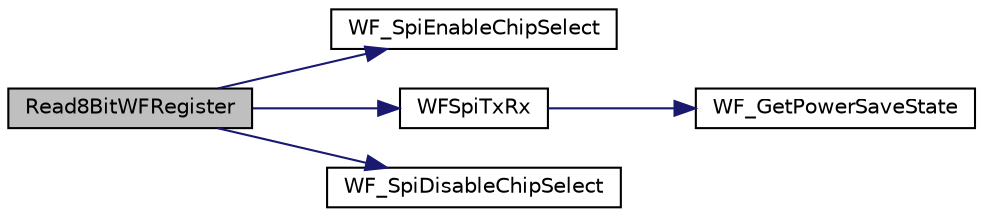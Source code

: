 digraph "Read8BitWFRegister"
{
  edge [fontname="Helvetica",fontsize="10",labelfontname="Helvetica",labelfontsize="10"];
  node [fontname="Helvetica",fontsize="10",shape=record];
  rankdir="LR";
  Node1 [label="Read8BitWFRegister",height=0.2,width=0.4,color="black", fillcolor="grey75", style="filled", fontcolor="black"];
  Node1 -> Node2 [color="midnightblue",fontsize="10",style="solid"];
  Node2 [label="WF_SpiEnableChipSelect",height=0.2,width=0.4,color="black", fillcolor="white", style="filled",URL="$_w_f_api_8h.html#a1f1b1119ed9e20714f157839719b4cde"];
  Node1 -> Node3 [color="midnightblue",fontsize="10",style="solid"];
  Node3 [label="WFSpiTxRx",height=0.2,width=0.4,color="black", fillcolor="white", style="filled",URL="$_w_f_api_8h.html#a13ee53f9ee6c6aab4c3f560cf5885be3"];
  Node3 -> Node4 [color="midnightblue",fontsize="10",style="solid"];
  Node4 [label="WF_GetPowerSaveState",height=0.2,width=0.4,color="black", fillcolor="white", style="filled",URL="$_w_f_api_8h.html#a5c5b158b586d1db3a4fcea8e3584c8a1"];
  Node1 -> Node5 [color="midnightblue",fontsize="10",style="solid"];
  Node5 [label="WF_SpiDisableChipSelect",height=0.2,width=0.4,color="black", fillcolor="white", style="filled",URL="$_w_f_api_8h.html#a929764e866cb01ed18a2a1aa94e6ccb6"];
}
